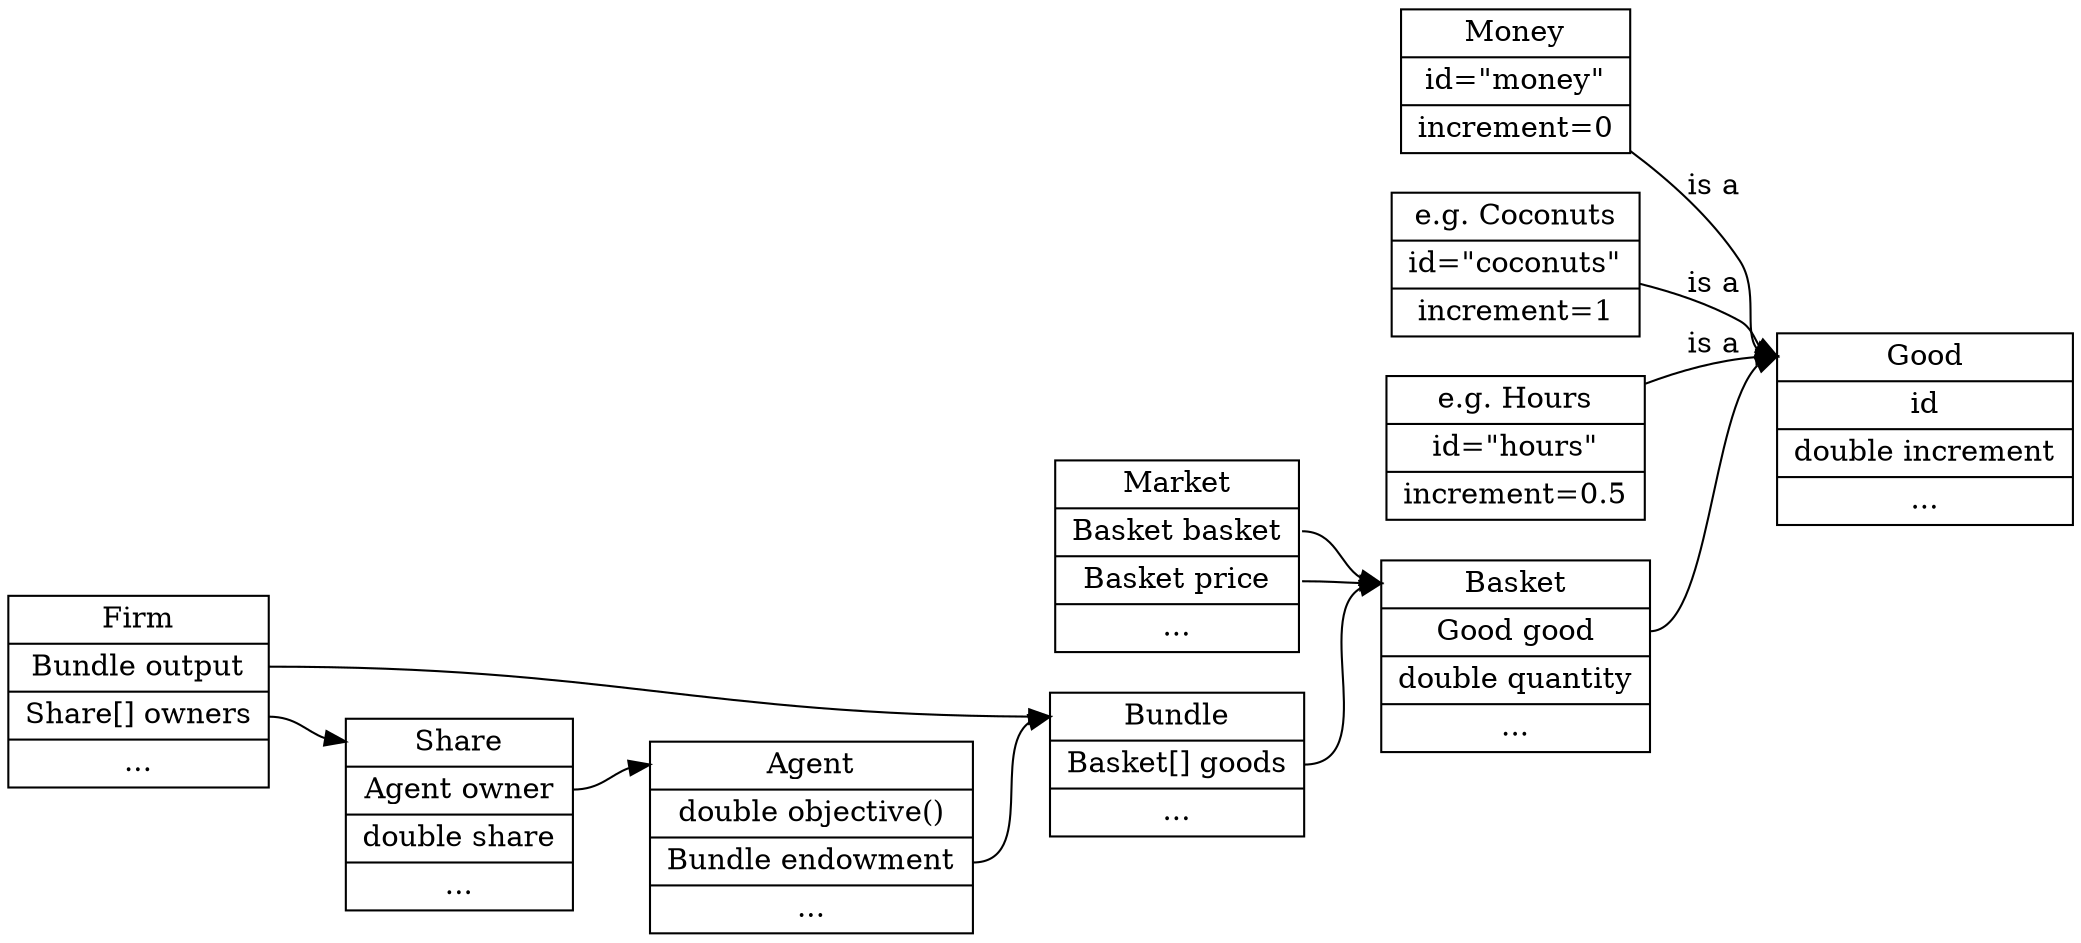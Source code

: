 digraph {
    rankdir="LR"
    node [shape = "record"];
    agent [
        label = "<f0>Agent |<obj> double objective() |<end> Bundle endowment | ..."
    ]
    bundle [
        label = "<f0>Bundle |<basket> Basket[] goods | ..."
    ]
    basket [
        label = "<f0>Basket |<good> Good good |<quantity> double quantity | ..."
    ]
    good [
        label = "<f0>Good |<id> id |<incr> double increment | ..."
    ]
    firm [
        label = "<f0>Firm |<out> Bundle output |<owners> Share[] owners | ..."
    ]
    share [
        label = "<f0>Share |<owner> Agent owner |<share> double share | ..."
    ]
    market [
        label = "<f0>Market |<basket> Basket basket |<price> Basket price | ..."
    ]

    money [
        label = "Money | id=\"money\" | increment=0"
    ]
    coconuts [
        label = "e.g. Coconuts | id=\"coconuts\" | increment=1"
    ]
    hours [
        label = "e.g. Hours | id=\"hours\" | increment=0.5"
    ]

    agent:end -> bundle:f0
    bundle:basket -> basket:f0
    basket:good -> good:f0
    firm:out -> bundle:f0
    firm:owners -> share:f0
    share:owner -> agent:f0

    market:basket -> basket:f0
    market:price -> basket:f0

    money -> good:f0 [label="is a"]
    coconuts -> good:f0 [label="is a"]
    hours -> good:f0 [label="is a"]
}
